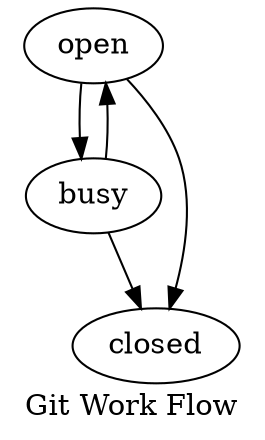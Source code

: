 # http://www.graphviz.org/content/cluster
# http://viz-js.com/

digraph G {

    label="Git Work Flow";

    open -> busy;

    busy -> open;

    busy -> closed;

    open -> closed;

}
